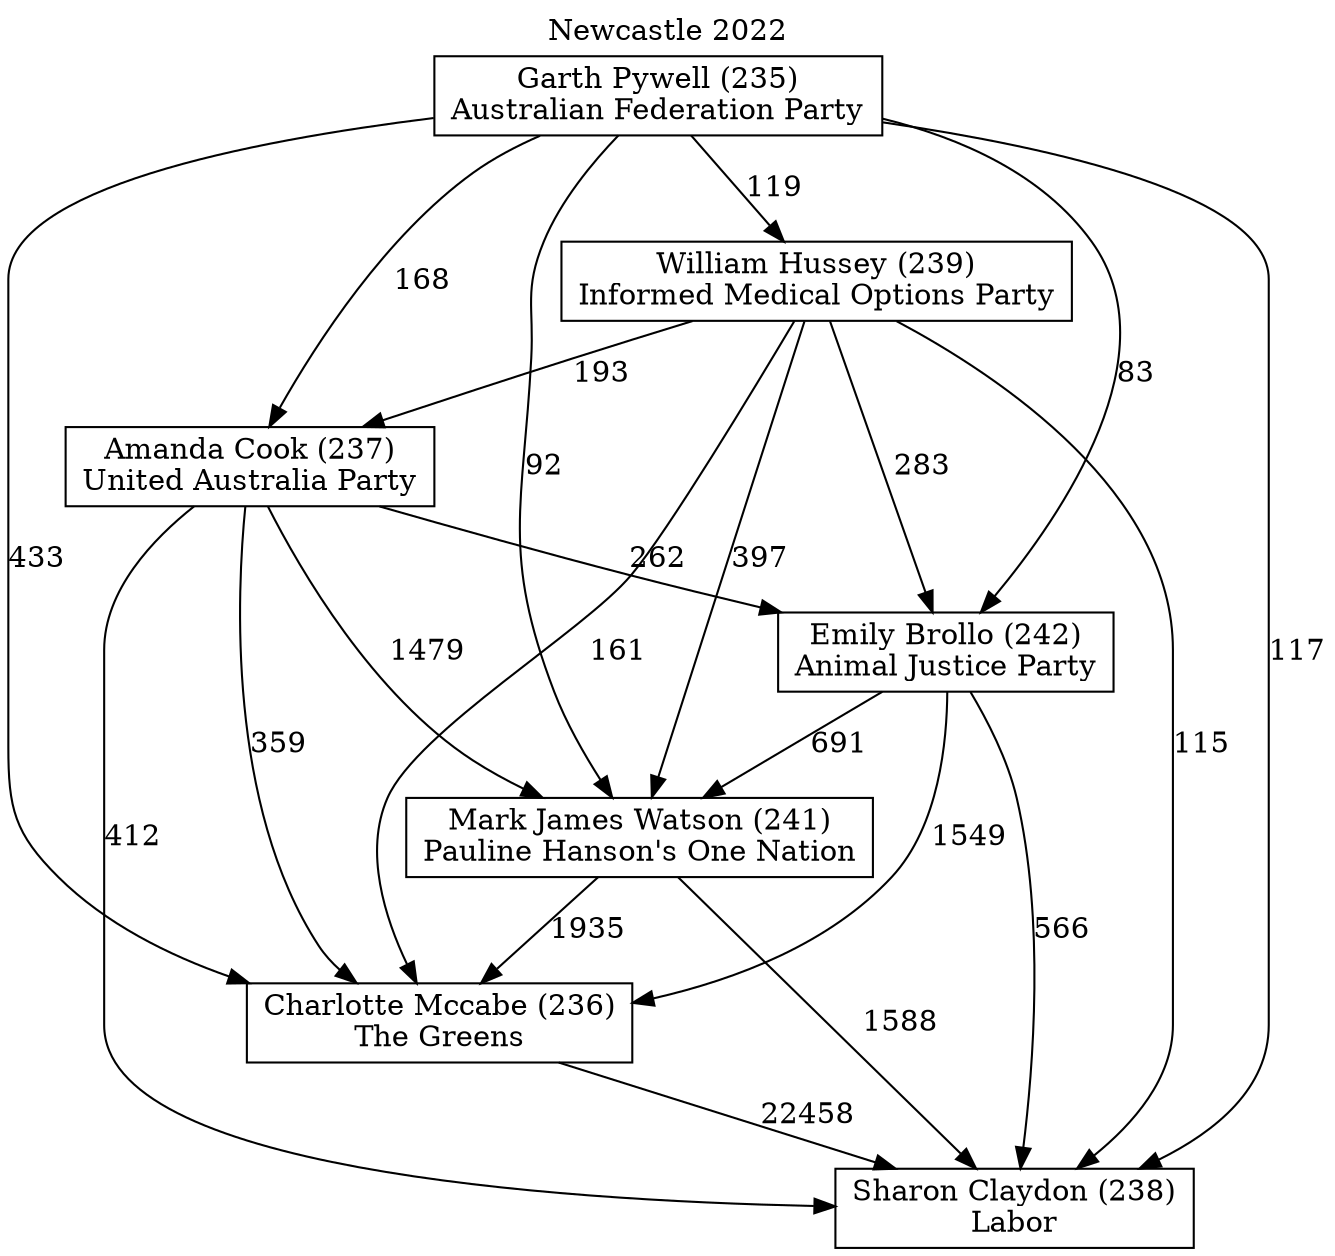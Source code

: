 // House preference flow
digraph "Sharon Claydon (238)_Newcastle_2022" {
	graph [label="Newcastle 2022" labelloc=t mclimit=10]
	node [shape=box]
	"Amanda Cook (237)" [label="Amanda Cook (237)
United Australia Party"]
	"Charlotte Mccabe (236)" [label="Charlotte Mccabe (236)
The Greens"]
	"Emily Brollo (242)" [label="Emily Brollo (242)
Animal Justice Party"]
	"Garth Pywell (235)" [label="Garth Pywell (235)
Australian Federation Party"]
	"Mark James Watson (241)" [label="Mark James Watson (241)
Pauline Hanson's One Nation"]
	"Sharon Claydon (238)" [label="Sharon Claydon (238)
Labor"]
	"William Hussey (239)" [label="William Hussey (239)
Informed Medical Options Party"]
	"Amanda Cook (237)" -> "Charlotte Mccabe (236)" [label=359]
	"Amanda Cook (237)" -> "Emily Brollo (242)" [label=262]
	"Amanda Cook (237)" -> "Mark James Watson (241)" [label=1479]
	"Amanda Cook (237)" -> "Sharon Claydon (238)" [label=412]
	"Charlotte Mccabe (236)" -> "Sharon Claydon (238)" [label=22458]
	"Emily Brollo (242)" -> "Charlotte Mccabe (236)" [label=1549]
	"Emily Brollo (242)" -> "Mark James Watson (241)" [label=691]
	"Emily Brollo (242)" -> "Sharon Claydon (238)" [label=566]
	"Garth Pywell (235)" -> "Amanda Cook (237)" [label=168]
	"Garth Pywell (235)" -> "Charlotte Mccabe (236)" [label=433]
	"Garth Pywell (235)" -> "Emily Brollo (242)" [label=83]
	"Garth Pywell (235)" -> "Mark James Watson (241)" [label=92]
	"Garth Pywell (235)" -> "Sharon Claydon (238)" [label=117]
	"Garth Pywell (235)" -> "William Hussey (239)" [label=119]
	"Mark James Watson (241)" -> "Charlotte Mccabe (236)" [label=1935]
	"Mark James Watson (241)" -> "Sharon Claydon (238)" [label=1588]
	"William Hussey (239)" -> "Amanda Cook (237)" [label=193]
	"William Hussey (239)" -> "Charlotte Mccabe (236)" [label=161]
	"William Hussey (239)" -> "Emily Brollo (242)" [label=283]
	"William Hussey (239)" -> "Mark James Watson (241)" [label=397]
	"William Hussey (239)" -> "Sharon Claydon (238)" [label=115]
}
